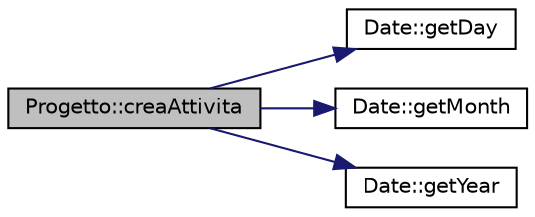 digraph "Progetto::creaAttivita"
{
 // LATEX_PDF_SIZE
  edge [fontname="Helvetica",fontsize="10",labelfontname="Helvetica",labelfontsize="10"];
  node [fontname="Helvetica",fontsize="10",shape=record];
  rankdir="LR";
  Node24 [label="Progetto::creaAttivita",height=0.2,width=0.4,color="black", fillcolor="grey75", style="filled", fontcolor="black",tooltip="aggiunta nuova attivita' al progetto"];
  Node24 -> Node25 [color="midnightblue",fontsize="10",style="solid",fontname="Helvetica"];
  Node25 [label="Date::getDay",height=0.2,width=0.4,color="black", fillcolor="white", style="filled",URL="$class_date.html#a687c38470834100a545341fa3fd95982",tooltip=" "];
  Node24 -> Node26 [color="midnightblue",fontsize="10",style="solid",fontname="Helvetica"];
  Node26 [label="Date::getMonth",height=0.2,width=0.4,color="black", fillcolor="white", style="filled",URL="$class_date.html#a1007223f5bde9152cf31ab53417a7980",tooltip=" "];
  Node24 -> Node27 [color="midnightblue",fontsize="10",style="solid",fontname="Helvetica"];
  Node27 [label="Date::getYear",height=0.2,width=0.4,color="black", fillcolor="white", style="filled",URL="$class_date.html#acf6357dc69d916489d3065efce18736d",tooltip=" "];
}
